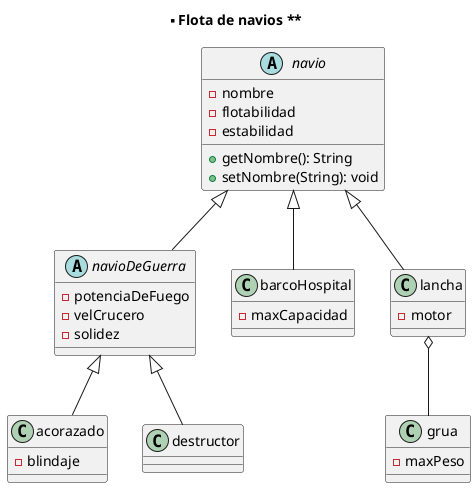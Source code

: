 @startuml

title ** Flota de navios **

abstract class navio{
   - nombre
   - flotabilidad
   - estabilidad

   + getNombre(): String 
   + setNombre(String): void
}

navio <|-- navioDeGuerra
navio <|-- barcoHospital
navio <|-- lancha

abstract class navioDeGuerra{
   - potenciaDeFuego
   - velCrucero
   - solidez

}

navioDeGuerra <|-- acorazado
navioDeGuerra <|-- destructor

class acorazado{
   - blindaje
}

class destructor{

}

class barcoHospital{
   - maxCapacidad
}

class lancha{
   - motor 

}

lancha o-- grua 

class grua{
    - maxPeso
}
@enduml